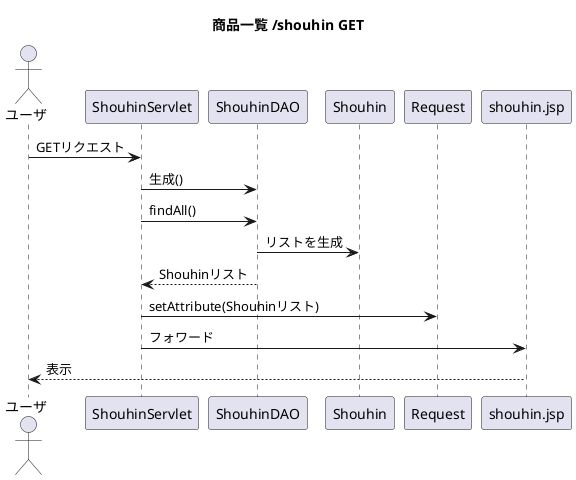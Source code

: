 @startuml
title 商品一覧 /shouhin GET
actor ユーザ
ユーザ -> ShouhinServlet:GETリクエスト
ShouhinServlet -> ShouhinDAO:生成()
ShouhinServlet -> ShouhinDAO:findAll()
ShouhinDAO -> Shouhin:リストを生成
ShouhinDAO --> ShouhinServlet:Shouhinリスト
ShouhinServlet -> Request:setAttribute(Shouhinリスト)
ShouhinServlet -> shouhin.jsp:フォワード
shouhin.jsp --> ユーザ:表示
@enduml